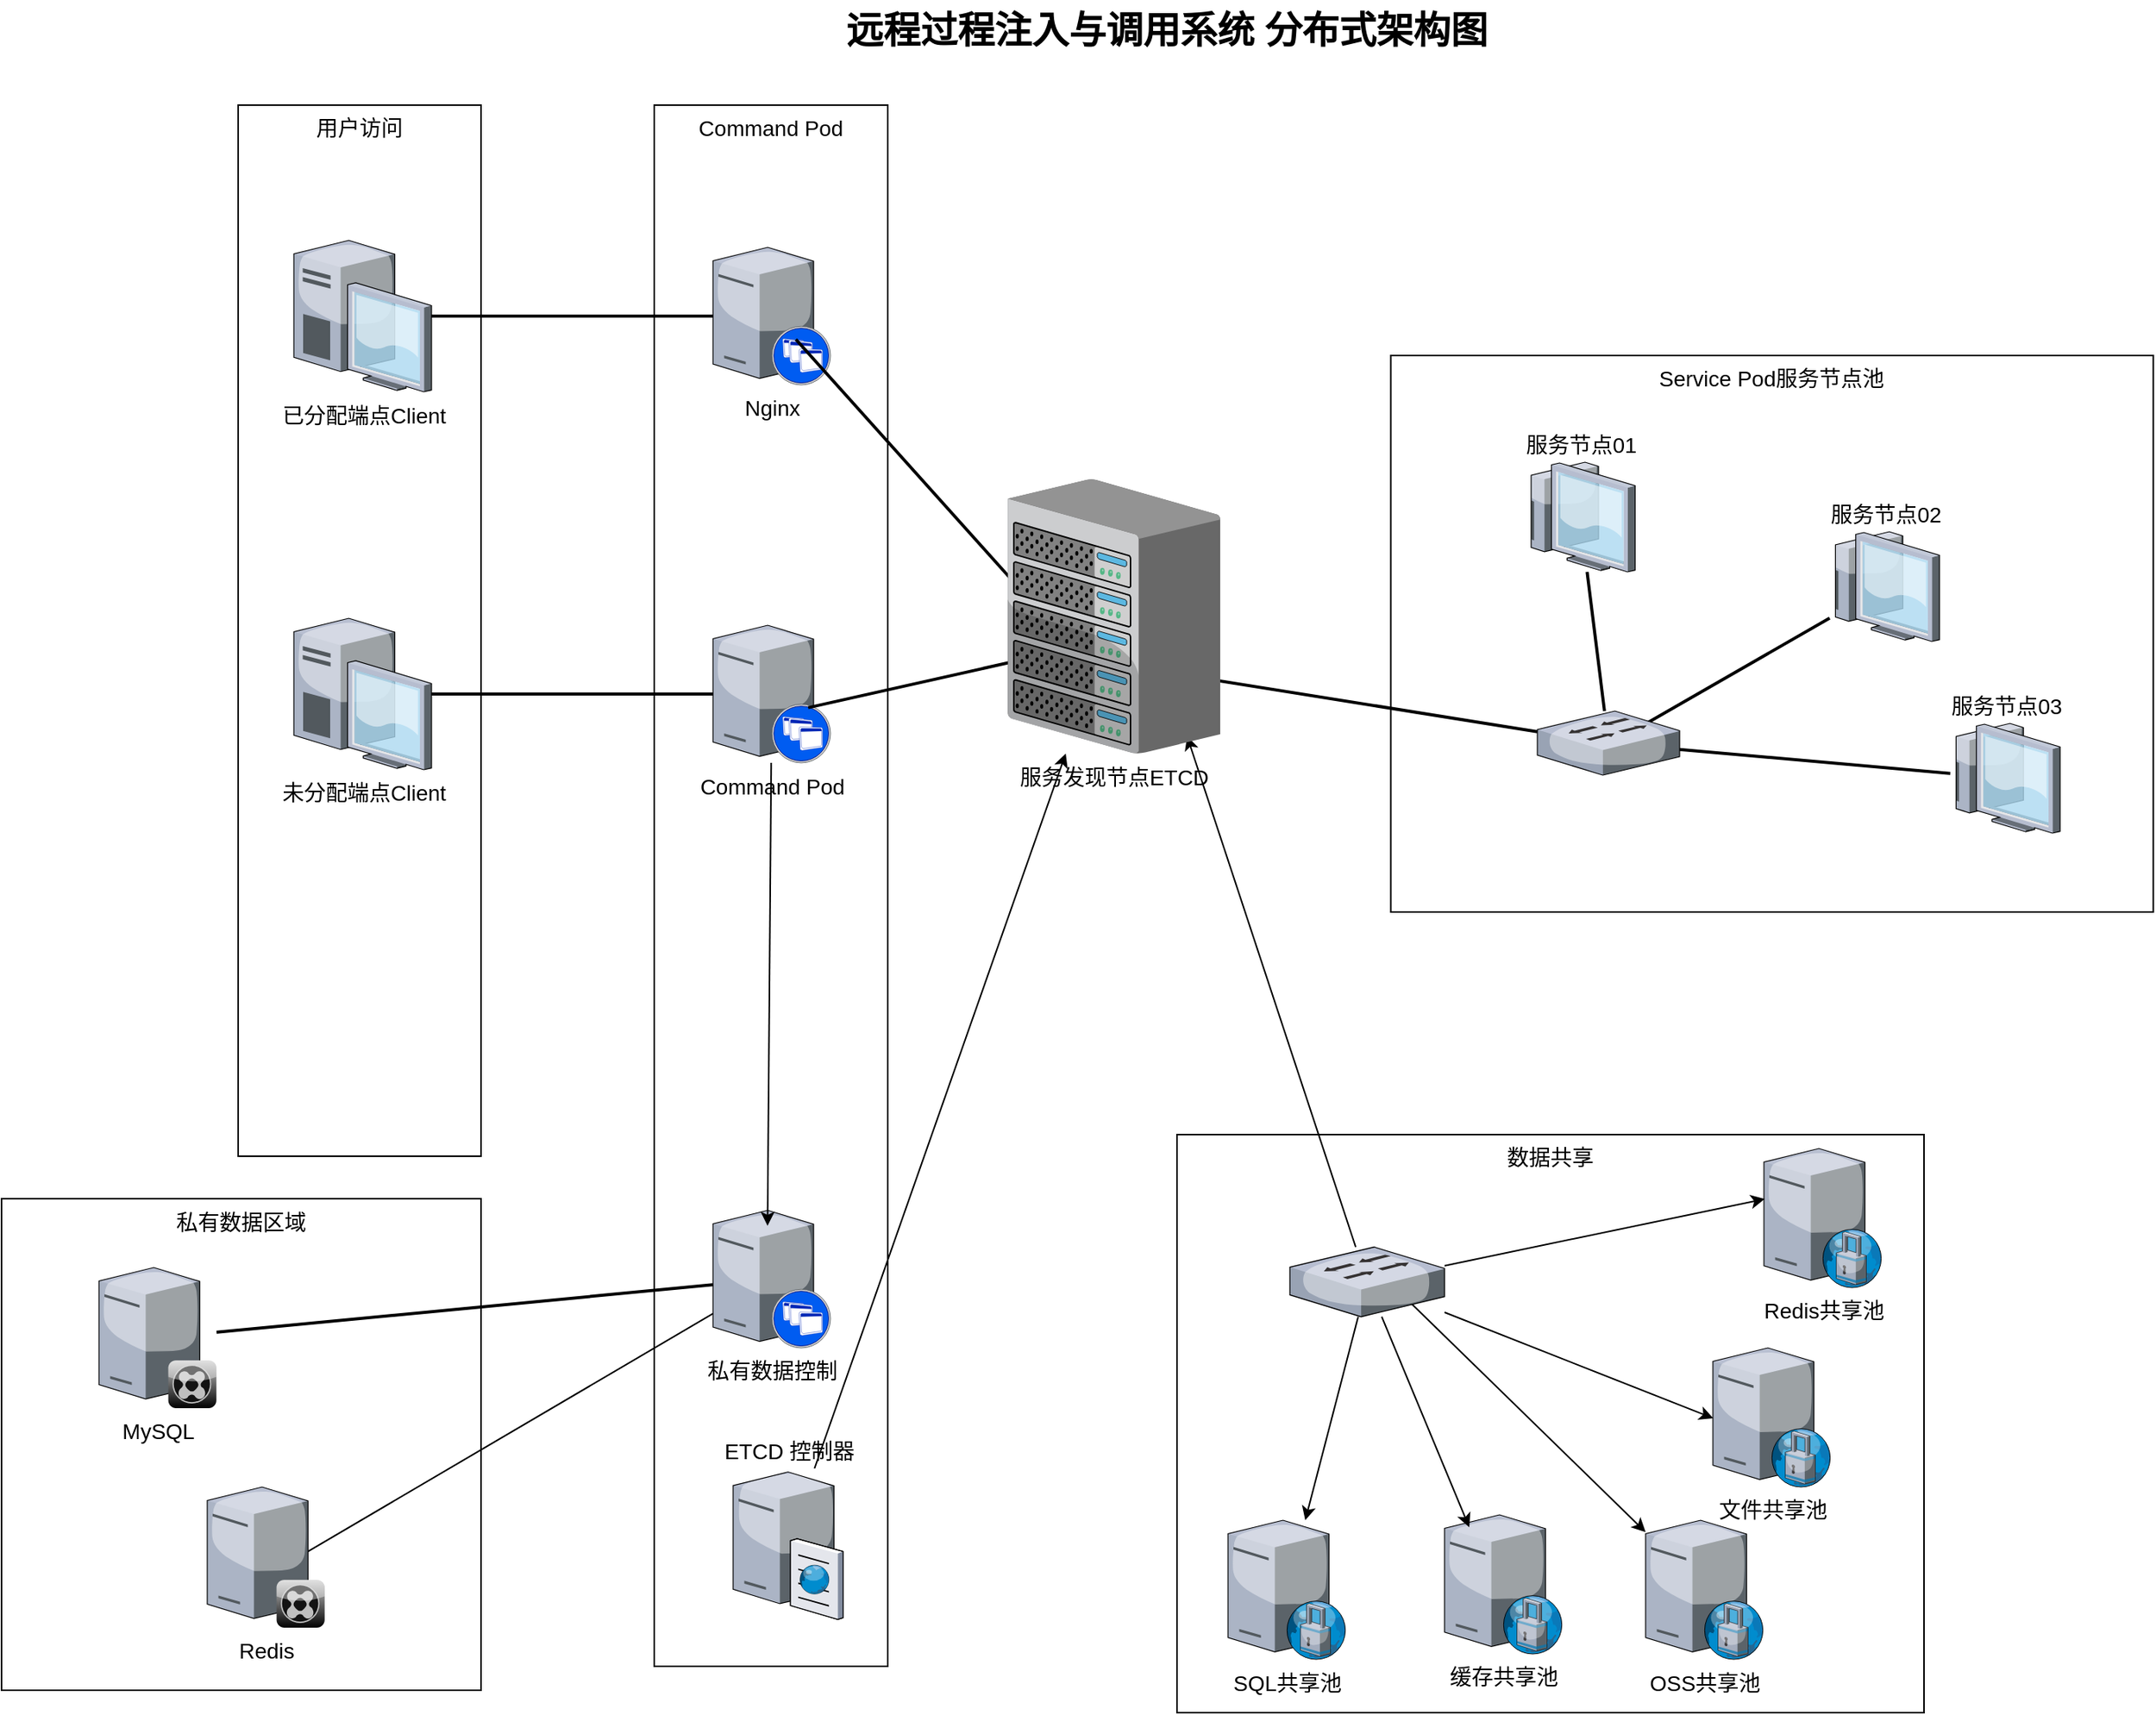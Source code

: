 <mxfile version="20.3.0" type="device"><diagram name="Page-1" id="e3a06f82-3646-2815-327d-82caf3d4e204"><mxGraphModel dx="2595" dy="1623" grid="1" gridSize="10" guides="1" tooltips="1" connect="1" arrows="1" fold="1" page="1" pageScale="1.5" pageWidth="1169" pageHeight="826" background="none" math="0" shadow="0"><root><mxCell id="0" style=";html=1;"/><mxCell id="1" style=";html=1;" parent="0"/><mxCell id="6a7d8f32e03d9370-61" value="Service Pod服务节点池" style="whiteSpace=wrap;html=1;fontSize=14;verticalAlign=top;" parent="1" vertex="1"><mxGeometry x="1075.25" y="260" width="493" height="360" as="geometry"/></mxCell><mxCell id="6a7d8f32e03d9370-60" value="数据共享" style="whiteSpace=wrap;html=1;fontSize=14;verticalAlign=top;" parent="1" vertex="1"><mxGeometry x="937" y="764" width="483" height="374" as="geometry"/></mxCell><mxCell id="6a7d8f32e03d9370-59" value="Command Pod" style="whiteSpace=wrap;html=1;fontSize=14;verticalAlign=top;" parent="1" vertex="1"><mxGeometry x="599" y="98" width="151" height="1010" as="geometry"/></mxCell><mxCell id="6a7d8f32e03d9370-58" value="私有数据区域" style="whiteSpace=wrap;html=1;fontSize=14;verticalAlign=top;" parent="1" vertex="1"><mxGeometry x="177" y="805.5" width="310" height="318" as="geometry"/></mxCell><mxCell id="6a7d8f32e03d9370-57" value="用户访问" style="whiteSpace=wrap;html=1;fontSize=14;verticalAlign=top;labelBackgroundColor=none;" parent="1" vertex="1"><mxGeometry x="330" y="98" width="157" height="680" as="geometry"/></mxCell><mxCell id="6a7d8f32e03d9370-33" style="edgeStyle=none;rounded=0;html=1;startSize=10;endSize=10;jettySize=auto;orthogonalLoop=1;fontSize=14;endArrow=none;endFill=0;strokeWidth=2;" parent="1" source="6a7d8f32e03d9370-4" target="6a7d8f32e03d9370-11" edge="1"><mxGeometry relative="1" as="geometry"/></mxCell><mxCell id="6a7d8f32e03d9370-4" value="已分配端点Client" style="verticalLabelPosition=bottom;aspect=fixed;html=1;verticalAlign=top;strokeColor=none;shape=mxgraph.citrix.desktop;fillColor=#66B2FF;gradientColor=#0066CC;fontSize=14;" parent="1" vertex="1"><mxGeometry x="366.0" y="185.5" width="89" height="98" as="geometry"/></mxCell><mxCell id="6a7d8f32e03d9370-32" style="edgeStyle=none;rounded=0;html=1;startSize=10;endSize=10;jettySize=auto;orthogonalLoop=1;fontSize=14;endArrow=none;endFill=0;strokeWidth=2;" parent="1" source="6a7d8f32e03d9370-5" target="6a7d8f32e03d9370-12" edge="1"><mxGeometry relative="1" as="geometry"/></mxCell><mxCell id="6a7d8f32e03d9370-5" value="未分配端点Client" style="verticalLabelPosition=bottom;aspect=fixed;html=1;verticalAlign=top;strokeColor=none;shape=mxgraph.citrix.desktop;fillColor=#66B2FF;gradientColor=#0066CC;fontSize=14;" parent="1" vertex="1"><mxGeometry x="366.0" y="430" width="89" height="98" as="geometry"/></mxCell><mxCell id="mGw90ireR5UebYU1ppW2-20" style="edgeStyle=none;rounded=0;orthogonalLoop=1;jettySize=auto;html=1;entryX=0.662;entryY=0.554;entryDx=0;entryDy=0;entryPerimeter=0;" parent="1" source="6a7d8f32e03d9370-8" target="mGw90ireR5UebYU1ppW2-19" edge="1"><mxGeometry relative="1" as="geometry"/></mxCell><mxCell id="6a7d8f32e03d9370-8" value="私有数据控制" style="verticalLabelPosition=bottom;aspect=fixed;html=1;verticalAlign=top;strokeColor=none;shape=mxgraph.citrix.xenapp_server;fillColor=#66B2FF;gradientColor=#0066CC;fontSize=14;" parent="1" vertex="1"><mxGeometry x="637.0" y="813" width="76" height="89" as="geometry"/></mxCell><mxCell id="6a7d8f32e03d9370-11" value="Nginx" style="verticalLabelPosition=bottom;aspect=fixed;html=1;verticalAlign=top;strokeColor=none;shape=mxgraph.citrix.xenapp_server;fillColor=#66B2FF;gradientColor=#0066CC;fontSize=14;" parent="1" vertex="1"><mxGeometry x="637.0" y="190" width="76" height="89" as="geometry"/></mxCell><mxCell id="mGw90ireR5UebYU1ppW2-18" style="edgeStyle=none;rounded=0;orthogonalLoop=1;jettySize=auto;html=1;entryX=0.464;entryY=0.112;entryDx=0;entryDy=0;entryPerimeter=0;" parent="1" source="6a7d8f32e03d9370-12" target="6a7d8f32e03d9370-8" edge="1"><mxGeometry relative="1" as="geometry"/></mxCell><mxCell id="6a7d8f32e03d9370-12" value="Command Pod" style="verticalLabelPosition=bottom;aspect=fixed;html=1;verticalAlign=top;strokeColor=none;shape=mxgraph.citrix.xenapp_server;fillColor=#66B2FF;gradientColor=#0066CC;fontSize=14;" parent="1" vertex="1"><mxGeometry x="637.0" y="434.5" width="76" height="89" as="geometry"/></mxCell><mxCell id="6a7d8f32e03d9370-52" style="edgeStyle=none;rounded=0;html=1;startSize=10;endSize=10;jettySize=auto;orthogonalLoop=1;fontSize=14;endArrow=none;endFill=0;strokeWidth=2;exitX=0.488;exitY=0.672;exitDx=0;exitDy=0;exitPerimeter=0;" parent="1" source="mGw90ireR5UebYU1ppW2-3" target="6a7d8f32e03d9370-26" edge="1"><mxGeometry relative="1" as="geometry"><mxPoint x="915" y="582.426" as="sourcePoint"/></mxGeometry></mxCell><mxCell id="6a7d8f32e03d9370-38" style="edgeStyle=none;rounded=0;html=1;startSize=10;endSize=10;jettySize=auto;orthogonalLoop=1;fontSize=14;endArrow=none;endFill=0;strokeWidth=2;" parent="1" source="6a7d8f32e03d9370-14" target="6a7d8f32e03d9370-8" edge="1"><mxGeometry relative="1" as="geometry"/></mxCell><mxCell id="6a7d8f32e03d9370-14" value="MySQL" style="verticalLabelPosition=bottom;aspect=fixed;html=1;verticalAlign=top;strokeColor=none;shape=mxgraph.citrix.xenclient_synchronizer;fillColor=#CCCCCC;gradientColor=#000000;gradientDirection=south;fontSize=14;" parent="1" vertex="1"><mxGeometry x="240.0" y="850" width="76" height="91" as="geometry"/></mxCell><mxCell id="mGw90ireR5UebYU1ppW2-24" style="edgeStyle=none;rounded=0;orthogonalLoop=1;jettySize=auto;html=1;" parent="1" source="6a7d8f32e03d9370-15" target="mGw90ireR5UebYU1ppW2-3" edge="1"><mxGeometry relative="1" as="geometry"/></mxCell><mxCell id="6a7d8f32e03d9370-15" value="ETCD 控制器" style="verticalLabelPosition=top;aspect=fixed;html=1;verticalAlign=bottom;strokeColor=none;shape=mxgraph.citrix.cache_server;fillColor=#66B2FF;gradientColor=#0066CC;fontSize=14;labelPosition=center;align=center;" parent="1" vertex="1"><mxGeometry x="650" y="980" width="71" height="97.5" as="geometry"/></mxCell><mxCell id="6a7d8f32e03d9370-44" style="edgeStyle=none;rounded=0;html=1;startSize=10;endSize=10;jettySize=auto;orthogonalLoop=1;fontSize=14;endArrow=none;endFill=0;strokeWidth=2;exitX=0.81;exitY=0.599;exitDx=0;exitDy=0;exitPerimeter=0;entryX=0.366;entryY=0.606;entryDx=0;entryDy=0;entryPerimeter=0;" parent="1" source="6a7d8f32e03d9370-12" target="mGw90ireR5UebYU1ppW2-3" edge="1"><mxGeometry relative="1" as="geometry"><mxPoint x="820.053" y="249" as="sourcePoint"/><mxPoint x="878.376" y="569.0" as="targetPoint"/></mxGeometry></mxCell><mxCell id="6a7d8f32e03d9370-45" style="edgeStyle=none;rounded=0;html=1;startSize=10;endSize=10;jettySize=auto;orthogonalLoop=1;fontSize=14;endArrow=none;endFill=0;strokeWidth=2;exitX=0.705;exitY=0.669;exitDx=0;exitDy=0;exitPerimeter=0;entryX=0.066;entryY=0.407;entryDx=0;entryDy=0;entryPerimeter=0;" parent="1" source="6a7d8f32e03d9370-11" target="mGw90ireR5UebYU1ppW2-3" edge="1"><mxGeometry relative="1" as="geometry"><mxPoint x="834" y="410.388" as="sourcePoint"/><mxPoint x="870.198" y="569.0" as="targetPoint"/></mxGeometry></mxCell><mxCell id="6a7d8f32e03d9370-25" value="SQL共享池" style="verticalLabelPosition=bottom;aspect=fixed;html=1;verticalAlign=top;strokeColor=none;shape=mxgraph.citrix.proxy_server;fillColor=#66B2FF;gradientColor=#0066CC;fontSize=14;" parent="1" vertex="1"><mxGeometry x="970" y="1013.5" width="76.5" height="90" as="geometry"/></mxCell><mxCell id="6a7d8f32e03d9370-53" style="edgeStyle=none;rounded=0;html=1;startSize=10;endSize=10;jettySize=auto;orthogonalLoop=1;fontSize=14;endArrow=none;endFill=0;strokeWidth=2;" parent="1" source="6a7d8f32e03d9370-26" target="6a7d8f32e03d9370-29" edge="1"><mxGeometry relative="1" as="geometry"/></mxCell><mxCell id="6a7d8f32e03d9370-54" style="edgeStyle=none;rounded=0;html=1;startSize=10;endSize=10;jettySize=auto;orthogonalLoop=1;fontSize=14;endArrow=none;endFill=0;strokeWidth=2;exitX=0.634;exitY=0.361;exitDx=0;exitDy=0;exitPerimeter=0;" parent="1" source="6a7d8f32e03d9370-26" target="6a7d8f32e03d9370-28" edge="1"><mxGeometry relative="1" as="geometry"/></mxCell><mxCell id="6a7d8f32e03d9370-55" style="edgeStyle=none;rounded=0;html=1;startSize=10;endSize=10;jettySize=auto;orthogonalLoop=1;fontSize=14;endArrow=none;endFill=0;strokeWidth=2;" parent="1" source="6a7d8f32e03d9370-26" target="6a7d8f32e03d9370-27" edge="1"><mxGeometry relative="1" as="geometry"/></mxCell><mxCell id="6a7d8f32e03d9370-26" value="" style="verticalLabelPosition=bottom;aspect=fixed;html=1;verticalAlign=top;strokeColor=none;shape=mxgraph.citrix.switch;fillColor=#66B2FF;gradientColor=#0066CC;fontSize=14;" parent="1" vertex="1"><mxGeometry x="1170" y="490" width="92" height="41.5" as="geometry"/></mxCell><mxCell id="6a7d8f32e03d9370-27" value="服务节点03" style="verticalLabelPosition=top;aspect=fixed;html=1;verticalAlign=bottom;strokeColor=none;shape=mxgraph.citrix.thin_client;fillColor=#66B2FF;gradientColor=#0066CC;fontSize=14;labelPosition=center;align=center;" parent="1" vertex="1"><mxGeometry x="1437" y="498" width="71" height="71" as="geometry"/></mxCell><mxCell id="6a7d8f32e03d9370-28" value="服务节点02" style="verticalLabelPosition=top;aspect=fixed;html=1;verticalAlign=bottom;strokeColor=none;shape=mxgraph.citrix.thin_client;fillColor=#66B2FF;gradientColor=#0066CC;fontSize=14;labelPosition=center;align=center;" parent="1" vertex="1"><mxGeometry x="1359" y="374" width="71" height="71" as="geometry"/></mxCell><mxCell id="6a7d8f32e03d9370-29" value="服务节点01" style="verticalLabelPosition=top;aspect=fixed;html=1;verticalAlign=bottom;strokeColor=none;shape=mxgraph.citrix.thin_client;fillColor=#66B2FF;gradientColor=#0066CC;fontSize=14;labelPosition=center;align=center;" parent="1" vertex="1"><mxGeometry x="1162.25" y="329" width="71" height="71" as="geometry"/></mxCell><mxCell id="6a7d8f32e03d9370-62" value="远程过程注入与调用系统 分布式架构图" style="text;strokeColor=none;fillColor=none;html=1;fontSize=24;fontStyle=1;verticalAlign=middle;align=center;" parent="1" vertex="1"><mxGeometry x="499" y="30" width="861" height="40" as="geometry"/></mxCell><mxCell id="mGw90ireR5UebYU1ppW2-7" value="Redis共享池" style="verticalLabelPosition=bottom;aspect=fixed;html=1;verticalAlign=top;strokeColor=none;shape=mxgraph.citrix.proxy_server;fillColor=#66B2FF;gradientColor=#0066CC;fontSize=14;" parent="1" vertex="1"><mxGeometry x="1316.5" y="773" width="76.5" height="90" as="geometry"/></mxCell><mxCell id="mGw90ireR5UebYU1ppW2-8" value="文件共享池" style="verticalLabelPosition=bottom;aspect=fixed;html=1;verticalAlign=top;strokeColor=none;shape=mxgraph.citrix.proxy_server;fillColor=#66B2FF;gradientColor=#0066CC;fontSize=14;" parent="1" vertex="1"><mxGeometry x="1283.5" y="902" width="76.5" height="90" as="geometry"/></mxCell><mxCell id="mGw90ireR5UebYU1ppW2-9" value="缓存共享池" style="verticalLabelPosition=bottom;aspect=fixed;html=1;verticalAlign=top;strokeColor=none;shape=mxgraph.citrix.proxy_server;fillColor=#66B2FF;gradientColor=#0066CC;fontSize=14;" parent="1" vertex="1"><mxGeometry x="1110" y="1010" width="76.5" height="90" as="geometry"/></mxCell><mxCell id="mGw90ireR5UebYU1ppW2-10" value="OSS共享池" style="verticalLabelPosition=bottom;aspect=fixed;html=1;verticalAlign=top;strokeColor=none;shape=mxgraph.citrix.proxy_server;fillColor=#66B2FF;gradientColor=#0066CC;fontSize=14;" parent="1" vertex="1"><mxGeometry x="1240" y="1013.5" width="76.5" height="90" as="geometry"/></mxCell><mxCell id="mGw90ireR5UebYU1ppW2-13" style="rounded=0;orthogonalLoop=1;jettySize=auto;html=1;entryX=0.007;entryY=0.363;entryDx=0;entryDy=0;entryPerimeter=0;" parent="1" source="mGw90ireR5UebYU1ppW2-11" target="mGw90ireR5UebYU1ppW2-7" edge="1"><mxGeometry relative="1" as="geometry"/></mxCell><mxCell id="mGw90ireR5UebYU1ppW2-14" style="edgeStyle=none;rounded=0;orthogonalLoop=1;jettySize=auto;html=1;" parent="1" source="mGw90ireR5UebYU1ppW2-11" target="6a7d8f32e03d9370-25" edge="1"><mxGeometry relative="1" as="geometry"/></mxCell><mxCell id="mGw90ireR5UebYU1ppW2-15" style="edgeStyle=none;rounded=0;orthogonalLoop=1;jettySize=auto;html=1;entryX=0.209;entryY=0.089;entryDx=0;entryDy=0;entryPerimeter=0;" parent="1" source="mGw90ireR5UebYU1ppW2-11" target="mGw90ireR5UebYU1ppW2-9" edge="1"><mxGeometry relative="1" as="geometry"/></mxCell><mxCell id="mGw90ireR5UebYU1ppW2-16" style="edgeStyle=none;rounded=0;orthogonalLoop=1;jettySize=auto;html=1;exitX=0.691;exitY=0.607;exitDx=0;exitDy=0;exitPerimeter=0;" parent="1" source="mGw90ireR5UebYU1ppW2-11" target="mGw90ireR5UebYU1ppW2-10" edge="1"><mxGeometry relative="1" as="geometry"/></mxCell><mxCell id="mGw90ireR5UebYU1ppW2-17" style="edgeStyle=none;rounded=0;orthogonalLoop=1;jettySize=auto;html=1;entryX=0.003;entryY=0.506;entryDx=0;entryDy=0;entryPerimeter=0;" parent="1" source="mGw90ireR5UebYU1ppW2-11" target="mGw90ireR5UebYU1ppW2-8" edge="1"><mxGeometry relative="1" as="geometry"/></mxCell><mxCell id="mGw90ireR5UebYU1ppW2-21" style="edgeStyle=none;rounded=0;orthogonalLoop=1;jettySize=auto;html=1;entryX=0.844;entryY=0.937;entryDx=0;entryDy=0;entryPerimeter=0;" parent="1" source="mGw90ireR5UebYU1ppW2-11" target="mGw90ireR5UebYU1ppW2-3" edge="1"><mxGeometry relative="1" as="geometry"/></mxCell><mxCell id="mGw90ireR5UebYU1ppW2-11" value="" style="verticalLabelPosition=bottom;aspect=fixed;html=1;verticalAlign=top;strokeColor=none;shape=mxgraph.citrix.switch;fillColor=#66B2FF;gradientColor=#0066CC;fontSize=14;" parent="1" vertex="1"><mxGeometry x="1010" y="836.75" width="100" height="45.11" as="geometry"/></mxCell><mxCell id="mGw90ireR5UebYU1ppW2-19" value="Redis" style="verticalLabelPosition=bottom;aspect=fixed;html=1;verticalAlign=top;strokeColor=none;shape=mxgraph.citrix.xenclient_synchronizer;fillColor=#CCCCCC;gradientColor=#000000;gradientDirection=south;fontSize=14;" parent="1" vertex="1"><mxGeometry x="310.0" y="992" width="76" height="91" as="geometry"/></mxCell><mxCell id="mGw90ireR5UebYU1ppW2-3" value="服务发现节点ETCD" style="verticalLabelPosition=bottom;aspect=fixed;html=1;verticalAlign=top;strokeColor=none;shape=mxgraph.citrix.chassis;fillColor=#66B2FF;gradientColor=#0066CC;fontSize=14;" parent="1" vertex="1"><mxGeometry x="827.5" y="340" width="137.5" height="177.5" as="geometry"/></mxCell></root></mxGraphModel></diagram></mxfile>